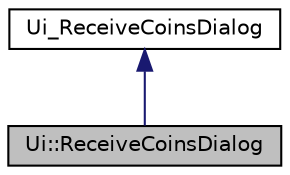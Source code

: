 digraph "Ui::ReceiveCoinsDialog"
{
 // LATEX_PDF_SIZE
  edge [fontname="Helvetica",fontsize="10",labelfontname="Helvetica",labelfontsize="10"];
  node [fontname="Helvetica",fontsize="10",shape=record];
  Node0 [label="Ui::ReceiveCoinsDialog",height=0.2,width=0.4,color="black", fillcolor="grey75", style="filled", fontcolor="black",tooltip=" "];
  Node1 -> Node0 [dir="back",color="midnightblue",fontsize="10",style="solid",fontname="Helvetica"];
  Node1 [label="Ui_ReceiveCoinsDialog",height=0.2,width=0.4,color="black", fillcolor="white", style="filled",URL="$class_ui___receive_coins_dialog.html",tooltip=" "];
}
